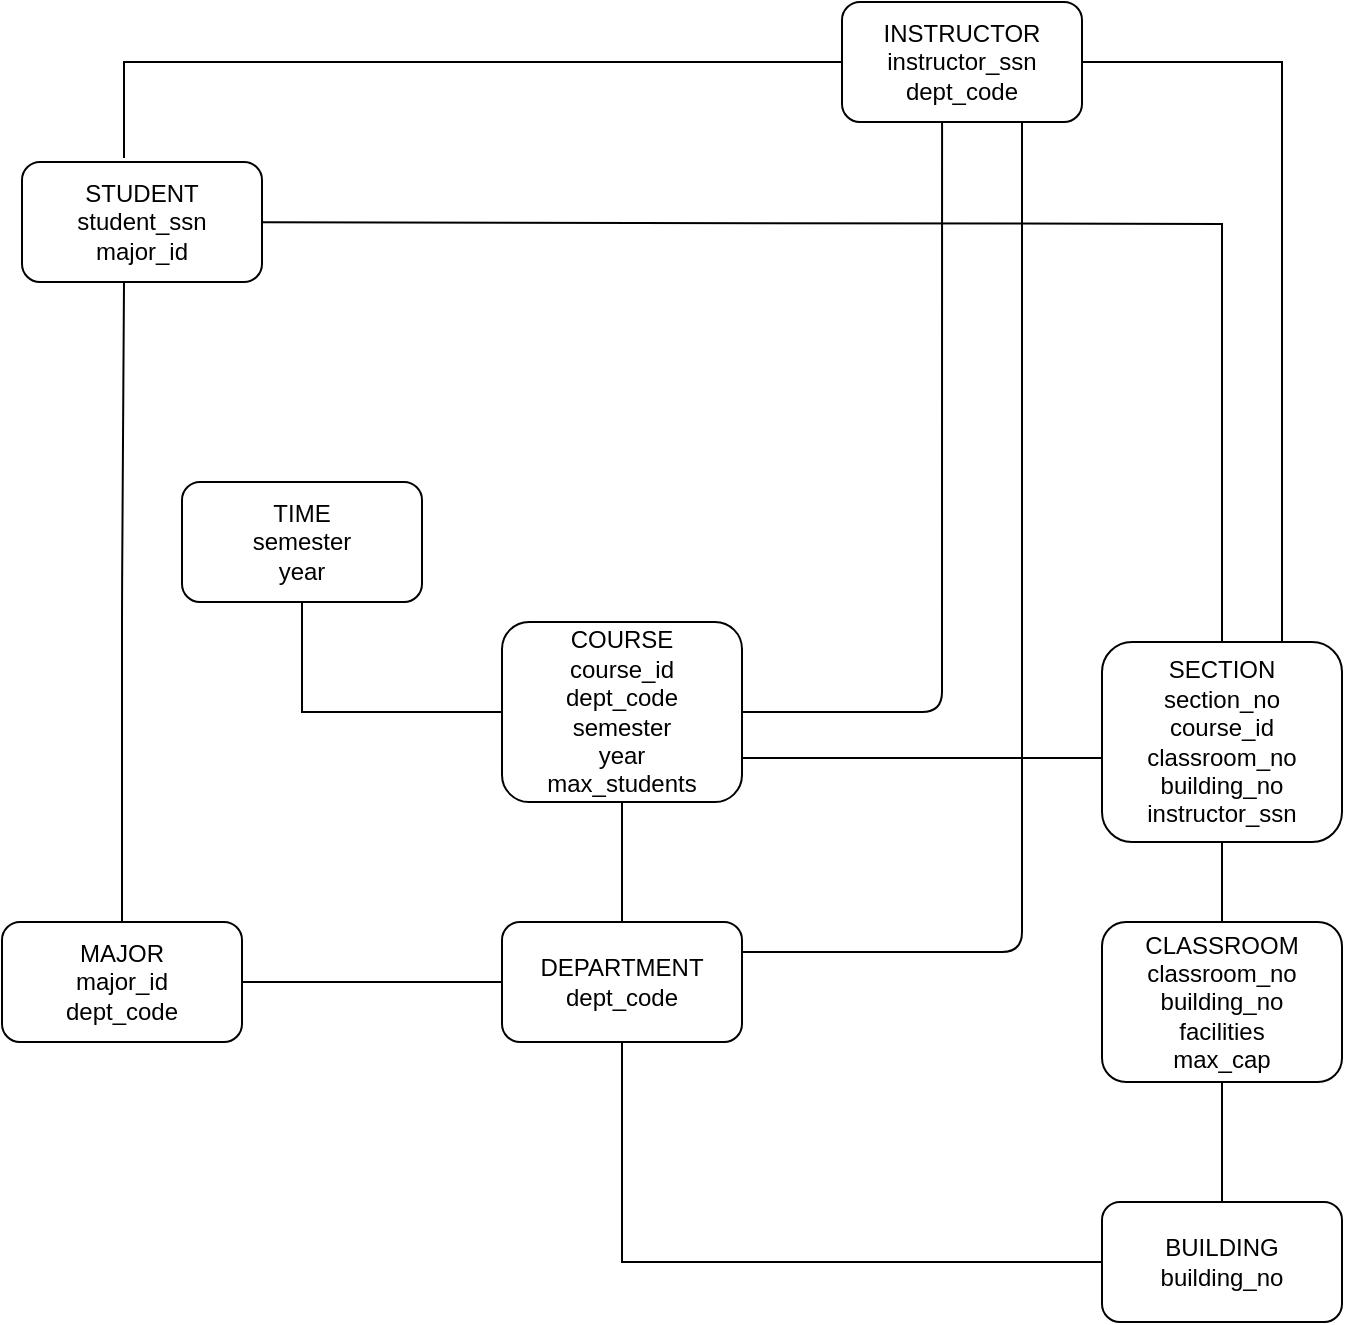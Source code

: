 <mxfile version="13.6.2" type="github"><diagram id="HmAS2dxyW4Bz0hrHi4SR" name="Page-1"><mxGraphModel dx="1422" dy="762" grid="1" gridSize="10" guides="1" tooltips="1" connect="1" arrows="1" fold="1" page="1" pageScale="1" pageWidth="850" pageHeight="1100" math="0" shadow="0"><root><mxCell id="0"/><mxCell id="1" parent="0"/><mxCell id="6J0LuGnPoYUfI63K68iB-8" value="" style="edgeStyle=orthogonalEdgeStyle;rounded=0;orthogonalLoop=1;jettySize=auto;html=1;endArrow=none;endFill=0;entryX=0;entryY=0.5;entryDx=0;entryDy=0;" edge="1" parent="1" source="6J0LuGnPoYUfI63K68iB-1" target="6J0LuGnPoYUfI63K68iB-7"><mxGeometry relative="1" as="geometry"><Array as="points"><mxPoint x="630" y="438"/></Array></mxGeometry></mxCell><mxCell id="6J0LuGnPoYUfI63K68iB-27" value="" style="edgeStyle=none;rounded=0;orthogonalLoop=1;jettySize=auto;html=1;entryX=0.5;entryY=1;entryDx=0;entryDy=0;endArrow=none;endFill=0;" edge="1" parent="1" source="6J0LuGnPoYUfI63K68iB-1" target="6J0LuGnPoYUfI63K68iB-25"><mxGeometry relative="1" as="geometry"><mxPoint x="250" y="415" as="targetPoint"/><Array as="points"><mxPoint x="230" y="415"/></Array></mxGeometry></mxCell><mxCell id="6J0LuGnPoYUfI63K68iB-1" value="COURSE&lt;br&gt;course_id&lt;br&gt;dept_code&lt;br&gt;semester&lt;br&gt;year&lt;br&gt;max_students" style="rounded=1;whiteSpace=wrap;html=1;" vertex="1" parent="1"><mxGeometry x="330" y="370" width="120" height="90" as="geometry"/></mxCell><mxCell id="6J0LuGnPoYUfI63K68iB-5" value="" style="edgeStyle=orthogonalEdgeStyle;rounded=0;orthogonalLoop=1;jettySize=auto;html=1;endArrow=none;endFill=0;" edge="1" parent="1" source="6J0LuGnPoYUfI63K68iB-2" target="6J0LuGnPoYUfI63K68iB-4"><mxGeometry relative="1" as="geometry"/></mxCell><mxCell id="6J0LuGnPoYUfI63K68iB-6" value="" style="edgeStyle=orthogonalEdgeStyle;rounded=0;orthogonalLoop=1;jettySize=auto;html=1;endArrow=none;endFill=0;" edge="1" parent="1" source="6J0LuGnPoYUfI63K68iB-2" target="6J0LuGnPoYUfI63K68iB-1"><mxGeometry relative="1" as="geometry"/></mxCell><mxCell id="6J0LuGnPoYUfI63K68iB-20" value="" style="edgeStyle=none;rounded=0;orthogonalLoop=1;jettySize=auto;html=1;endArrow=none;endFill=0;" edge="1" parent="1" source="6J0LuGnPoYUfI63K68iB-2" target="6J0LuGnPoYUfI63K68iB-19"><mxGeometry relative="1" as="geometry"><Array as="points"><mxPoint x="390" y="690"/></Array></mxGeometry></mxCell><mxCell id="6J0LuGnPoYUfI63K68iB-2" value="DEPARTMENT&lt;br&gt;dept_code" style="whiteSpace=wrap;html=1;rounded=1;" vertex="1" parent="1"><mxGeometry x="330" y="520" width="120" height="60" as="geometry"/></mxCell><mxCell id="6J0LuGnPoYUfI63K68iB-4" value="MAJOR&lt;br&gt;major_id&lt;br&gt;dept_code" style="whiteSpace=wrap;html=1;rounded=1;" vertex="1" parent="1"><mxGeometry x="80" y="520" width="120" height="60" as="geometry"/></mxCell><mxCell id="6J0LuGnPoYUfI63K68iB-7" value="SECTION&lt;br&gt;section_no&lt;br&gt;course_id&lt;br&gt;classroom_no&lt;br&gt;building_no&lt;br&gt;instructor_ssn" style="whiteSpace=wrap;html=1;rounded=1;" vertex="1" parent="1"><mxGeometry x="630" y="380" width="120" height="100" as="geometry"/></mxCell><mxCell id="6J0LuGnPoYUfI63K68iB-29" value="" style="edgeStyle=none;rounded=0;orthogonalLoop=1;jettySize=auto;html=1;entryX=0.5;entryY=0;entryDx=0;entryDy=0;endArrow=none;endFill=0;" edge="1" parent="1" source="6J0LuGnPoYUfI63K68iB-9" target="6J0LuGnPoYUfI63K68iB-7"><mxGeometry relative="1" as="geometry"><mxPoint x="290" y="170" as="targetPoint"/><Array as="points"><mxPoint x="690" y="171"/></Array></mxGeometry></mxCell><mxCell id="6J0LuGnPoYUfI63K68iB-9" value="STUDENT&lt;br&gt;student_ssn&lt;br&gt;major_id" style="whiteSpace=wrap;html=1;rounded=1;" vertex="1" parent="1"><mxGeometry x="90" y="140" width="120" height="60" as="geometry"/></mxCell><mxCell id="6J0LuGnPoYUfI63K68iB-11" value="" style="endArrow=none;html=1;exitX=0.5;exitY=0;exitDx=0;exitDy=0;endFill=0;" edge="1" parent="1" source="6J0LuGnPoYUfI63K68iB-4"><mxGeometry width="50" height="50" relative="1" as="geometry"><mxPoint x="90" y="510" as="sourcePoint"/><mxPoint x="141" y="200" as="targetPoint"/><Array as="points"><mxPoint x="140" y="360"/></Array></mxGeometry></mxCell><mxCell id="6J0LuGnPoYUfI63K68iB-12" style="edgeStyle=none;rounded=0;orthogonalLoop=1;jettySize=auto;html=1;exitX=0;exitY=1;exitDx=0;exitDy=0;" edge="1" parent="1" source="6J0LuGnPoYUfI63K68iB-9" target="6J0LuGnPoYUfI63K68iB-9"><mxGeometry relative="1" as="geometry"/></mxCell><mxCell id="6J0LuGnPoYUfI63K68iB-32" value="" style="edgeStyle=none;rounded=0;sketch=0;orthogonalLoop=1;jettySize=auto;html=1;startArrow=none;startFill=0;endArrow=none;endFill=0;entryX=0.75;entryY=0;entryDx=0;entryDy=0;" edge="1" parent="1" source="6J0LuGnPoYUfI63K68iB-14" target="6J0LuGnPoYUfI63K68iB-7"><mxGeometry relative="1" as="geometry"><mxPoint x="700" y="90" as="targetPoint"/><Array as="points"><mxPoint x="720" y="90"/></Array></mxGeometry></mxCell><mxCell id="6J0LuGnPoYUfI63K68iB-14" value="INSTRUCTOR&lt;br&gt;instructor_ssn&lt;br&gt;dept_code&lt;br&gt;" style="rounded=1;whiteSpace=wrap;html=1;" vertex="1" parent="1"><mxGeometry x="500" y="60" width="120" height="60" as="geometry"/></mxCell><mxCell id="6J0LuGnPoYUfI63K68iB-16" value="" style="endArrow=none;html=1;entryX=0.75;entryY=1;entryDx=0;entryDy=0;endFill=0;" edge="1" parent="1" target="6J0LuGnPoYUfI63K68iB-14"><mxGeometry width="50" height="50" relative="1" as="geometry"><mxPoint x="450" y="535" as="sourcePoint"/><mxPoint x="580" y="125" as="targetPoint"/><Array as="points"><mxPoint x="590" y="535"/><mxPoint x="590" y="355"/></Array></mxGeometry></mxCell><mxCell id="6J0LuGnPoYUfI63K68iB-18" value="" style="endArrow=none;html=1;exitX=1;exitY=0.5;exitDx=0;exitDy=0;entryX=0.417;entryY=1;entryDx=0;entryDy=0;entryPerimeter=0;endFill=0;" edge="1" parent="1" source="6J0LuGnPoYUfI63K68iB-1" target="6J0LuGnPoYUfI63K68iB-14"><mxGeometry width="50" height="50" relative="1" as="geometry"><mxPoint x="400" y="390" as="sourcePoint"/><mxPoint x="450" y="340" as="targetPoint"/><Array as="points"><mxPoint x="550" y="415"/></Array></mxGeometry></mxCell><mxCell id="6J0LuGnPoYUfI63K68iB-23" value="" style="edgeStyle=none;rounded=0;orthogonalLoop=1;jettySize=auto;html=1;endArrow=none;endFill=0;" edge="1" parent="1" source="6J0LuGnPoYUfI63K68iB-19" target="6J0LuGnPoYUfI63K68iB-22"><mxGeometry relative="1" as="geometry"/></mxCell><mxCell id="6J0LuGnPoYUfI63K68iB-19" value="BUILDING&lt;br&gt;building_no" style="whiteSpace=wrap;html=1;rounded=1;" vertex="1" parent="1"><mxGeometry x="630" y="660" width="120" height="60" as="geometry"/></mxCell><mxCell id="6J0LuGnPoYUfI63K68iB-21" style="edgeStyle=none;rounded=0;orthogonalLoop=1;jettySize=auto;html=1;exitX=0.75;exitY=0;exitDx=0;exitDy=0;" edge="1" parent="1" source="6J0LuGnPoYUfI63K68iB-19" target="6J0LuGnPoYUfI63K68iB-19"><mxGeometry relative="1" as="geometry"/></mxCell><mxCell id="6J0LuGnPoYUfI63K68iB-24" value="" style="edgeStyle=none;rounded=0;orthogonalLoop=1;jettySize=auto;html=1;endArrow=none;endFill=0;" edge="1" parent="1" source="6J0LuGnPoYUfI63K68iB-22" target="6J0LuGnPoYUfI63K68iB-7"><mxGeometry relative="1" as="geometry"/></mxCell><mxCell id="6J0LuGnPoYUfI63K68iB-22" value="CLASSROOM&lt;br&gt;classroom_no&lt;br&gt;building_no&lt;br&gt;facilities&lt;br&gt;max_cap" style="whiteSpace=wrap;html=1;rounded=1;" vertex="1" parent="1"><mxGeometry x="630" y="520" width="120" height="80" as="geometry"/></mxCell><mxCell id="6J0LuGnPoYUfI63K68iB-25" value="TIME&lt;br&gt;semester&lt;br&gt;year" style="rounded=1;whiteSpace=wrap;html=1;" vertex="1" parent="1"><mxGeometry x="170" y="300" width="120" height="60" as="geometry"/></mxCell><mxCell id="6J0LuGnPoYUfI63K68iB-30" value="" style="endArrow=none;html=1;exitX=0.425;exitY=-0.033;exitDx=0;exitDy=0;exitPerimeter=0;entryX=0;entryY=0.5;entryDx=0;entryDy=0;rounded=0;sketch=0;startArrow=none;startFill=0;" edge="1" parent="1" source="6J0LuGnPoYUfI63K68iB-9" target="6J0LuGnPoYUfI63K68iB-14"><mxGeometry width="50" height="50" relative="1" as="geometry"><mxPoint x="140" y="90" as="sourcePoint"/><mxPoint x="470" y="138" as="targetPoint"/><Array as="points"><mxPoint x="141" y="90"/><mxPoint x="500" y="90"/></Array></mxGeometry></mxCell></root></mxGraphModel></diagram></mxfile>